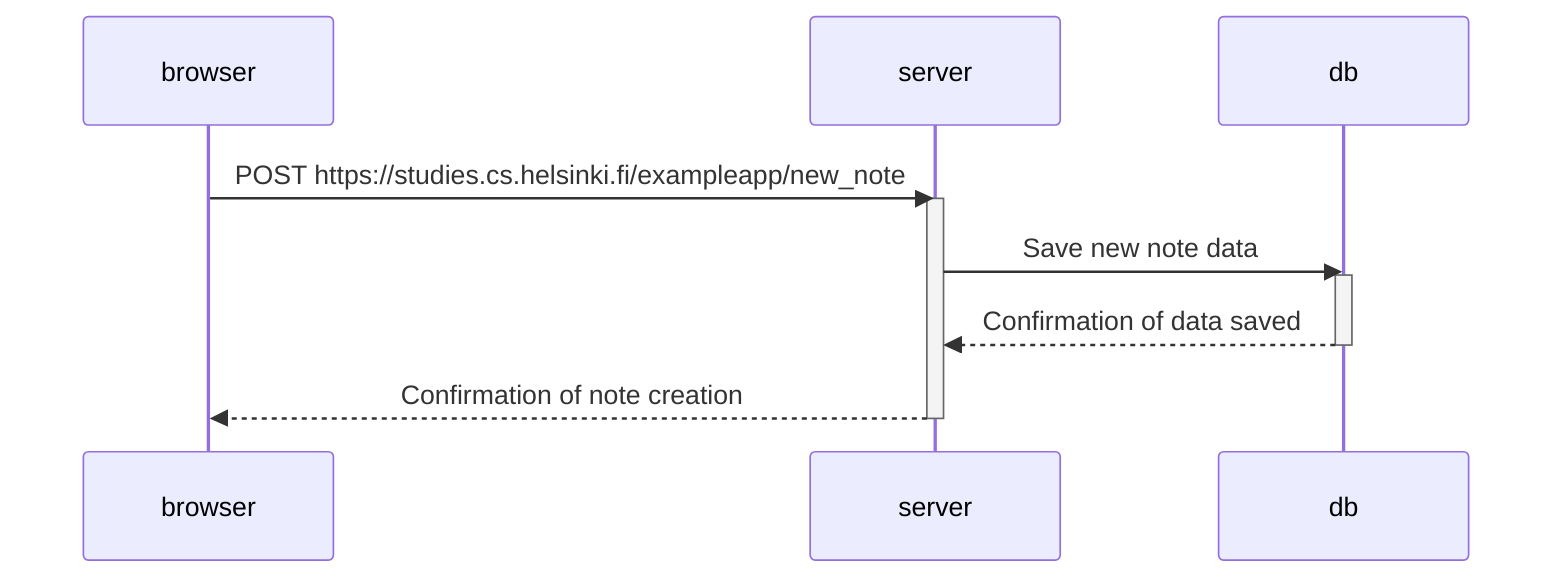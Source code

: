 sequenceDiagram
    participant browser
    participant server
    participant db

    browser->>server: POST https://studies.cs.helsinki.fi/exampleapp/new_note
    activate server
    server->>db: Save new note data
    activate db
    db-->>server: Confirmation of data saved
    deactivate db
    server-->>browser: Confirmation of note creation
    deactivate server